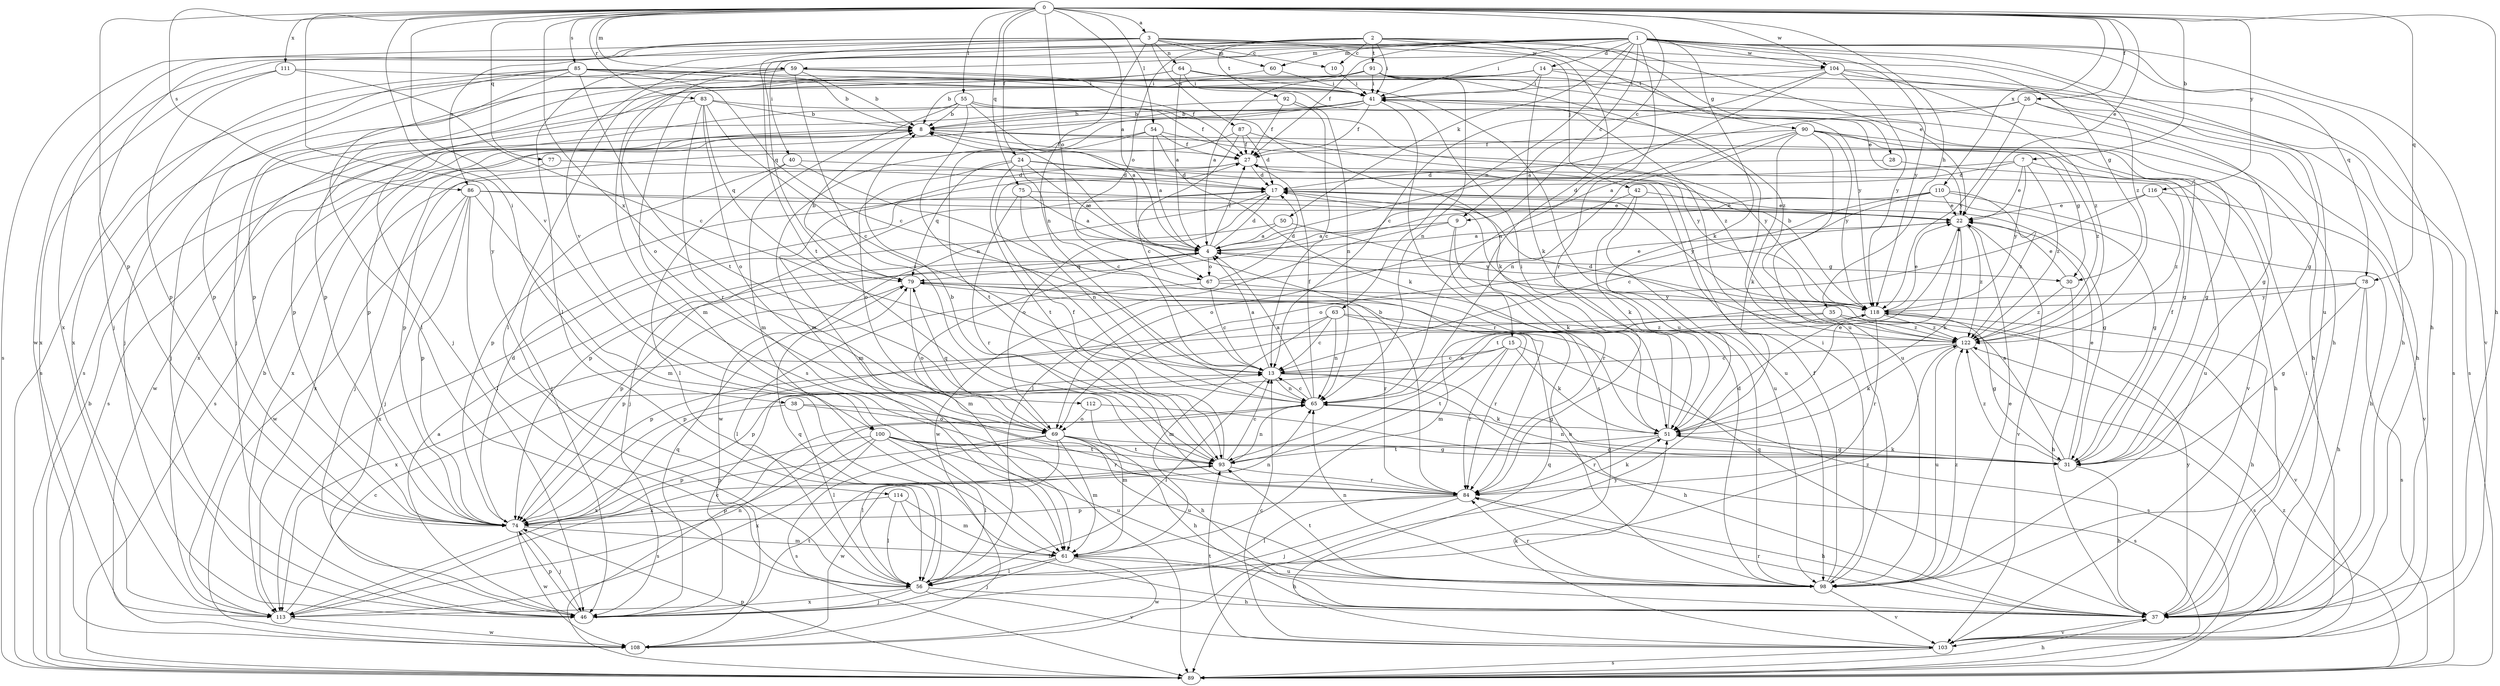 strict digraph  {
0;
1;
2;
3;
4;
7;
8;
9;
10;
13;
14;
15;
17;
22;
24;
26;
27;
28;
30;
31;
35;
37;
38;
40;
41;
42;
46;
50;
51;
54;
55;
56;
59;
60;
61;
63;
64;
65;
67;
69;
74;
75;
77;
78;
79;
83;
84;
85;
86;
87;
89;
90;
91;
92;
93;
98;
100;
103;
104;
108;
110;
111;
112;
113;
114;
116;
118;
122;
0 -> 3  [label=a];
0 -> 4  [label=a];
0 -> 7  [label=b];
0 -> 9  [label=c];
0 -> 22  [label=e];
0 -> 24  [label=f];
0 -> 26  [label=f];
0 -> 35  [label=h];
0 -> 37  [label=h];
0 -> 38  [label=i];
0 -> 54  [label=l];
0 -> 55  [label=l];
0 -> 59  [label=m];
0 -> 67  [label=o];
0 -> 74  [label=p];
0 -> 75  [label=q];
0 -> 77  [label=q];
0 -> 78  [label=q];
0 -> 83  [label=r];
0 -> 85  [label=s];
0 -> 86  [label=s];
0 -> 100  [label=v];
0 -> 104  [label=w];
0 -> 110  [label=x];
0 -> 111  [label=x];
0 -> 112  [label=x];
0 -> 114  [label=y];
0 -> 116  [label=y];
1 -> 9  [label=c];
1 -> 14  [label=d];
1 -> 27  [label=f];
1 -> 37  [label=h];
1 -> 40  [label=i];
1 -> 41  [label=i];
1 -> 50  [label=k];
1 -> 51  [label=k];
1 -> 56  [label=l];
1 -> 59  [label=m];
1 -> 60  [label=m];
1 -> 63  [label=n];
1 -> 78  [label=q];
1 -> 84  [label=r];
1 -> 98  [label=u];
1 -> 100  [label=v];
1 -> 103  [label=v];
1 -> 104  [label=w];
1 -> 118  [label=y];
1 -> 122  [label=z];
2 -> 10  [label=c];
2 -> 15  [label=d];
2 -> 22  [label=e];
2 -> 28  [label=g];
2 -> 41  [label=i];
2 -> 67  [label=o];
2 -> 79  [label=q];
2 -> 90  [label=t];
2 -> 91  [label=t];
2 -> 92  [label=t];
2 -> 113  [label=x];
3 -> 10  [label=c];
3 -> 30  [label=g];
3 -> 42  [label=j];
3 -> 46  [label=j];
3 -> 60  [label=m];
3 -> 64  [label=n];
3 -> 65  [label=n];
3 -> 86  [label=s];
3 -> 87  [label=s];
3 -> 89  [label=s];
3 -> 93  [label=t];
3 -> 104  [label=w];
3 -> 108  [label=w];
4 -> 17  [label=d];
4 -> 27  [label=f];
4 -> 30  [label=g];
4 -> 61  [label=m];
4 -> 67  [label=o];
4 -> 74  [label=p];
4 -> 79  [label=q];
7 -> 17  [label=d];
7 -> 22  [label=e];
7 -> 74  [label=p];
7 -> 98  [label=u];
7 -> 118  [label=y];
7 -> 122  [label=z];
8 -> 27  [label=f];
8 -> 30  [label=g];
8 -> 31  [label=g];
8 -> 89  [label=s];
8 -> 108  [label=w];
8 -> 113  [label=x];
9 -> 4  [label=a];
9 -> 51  [label=k];
9 -> 84  [label=r];
9 -> 108  [label=w];
10 -> 41  [label=i];
13 -> 4  [label=a];
13 -> 31  [label=g];
13 -> 37  [label=h];
13 -> 56  [label=l];
13 -> 65  [label=n];
14 -> 8  [label=b];
14 -> 22  [label=e];
14 -> 41  [label=i];
14 -> 51  [label=k];
14 -> 61  [label=m];
14 -> 74  [label=p];
14 -> 89  [label=s];
15 -> 13  [label=c];
15 -> 51  [label=k];
15 -> 74  [label=p];
15 -> 84  [label=r];
15 -> 89  [label=s];
15 -> 93  [label=t];
17 -> 22  [label=e];
17 -> 31  [label=g];
17 -> 46  [label=j];
17 -> 69  [label=o];
17 -> 108  [label=w];
17 -> 118  [label=y];
22 -> 4  [label=a];
22 -> 51  [label=k];
22 -> 93  [label=t];
22 -> 103  [label=v];
22 -> 122  [label=z];
24 -> 4  [label=a];
24 -> 13  [label=c];
24 -> 17  [label=d];
24 -> 69  [label=o];
24 -> 79  [label=q];
24 -> 93  [label=t];
24 -> 98  [label=u];
26 -> 4  [label=a];
26 -> 8  [label=b];
26 -> 31  [label=g];
26 -> 37  [label=h];
26 -> 118  [label=y];
27 -> 17  [label=d];
27 -> 61  [label=m];
27 -> 113  [label=x];
28 -> 17  [label=d];
28 -> 37  [label=h];
30 -> 22  [label=e];
30 -> 37  [label=h];
30 -> 122  [label=z];
31 -> 4  [label=a];
31 -> 22  [label=e];
31 -> 27  [label=f];
31 -> 37  [label=h];
31 -> 51  [label=k];
31 -> 65  [label=n];
31 -> 122  [label=z];
35 -> 65  [label=n];
35 -> 103  [label=v];
35 -> 113  [label=x];
35 -> 122  [label=z];
37 -> 79  [label=q];
37 -> 84  [label=r];
37 -> 103  [label=v];
37 -> 118  [label=y];
38 -> 37  [label=h];
38 -> 56  [label=l];
38 -> 69  [label=o];
38 -> 113  [label=x];
40 -> 17  [label=d];
40 -> 46  [label=j];
40 -> 56  [label=l];
40 -> 84  [label=r];
41 -> 8  [label=b];
41 -> 27  [label=f];
41 -> 37  [label=h];
41 -> 61  [label=m];
41 -> 74  [label=p];
41 -> 89  [label=s];
41 -> 113  [label=x];
42 -> 22  [label=e];
42 -> 51  [label=k];
42 -> 69  [label=o];
42 -> 98  [label=u];
46 -> 4  [label=a];
46 -> 13  [label=c];
46 -> 74  [label=p];
46 -> 79  [label=q];
46 -> 93  [label=t];
50 -> 4  [label=a];
50 -> 113  [label=x];
50 -> 118  [label=y];
51 -> 22  [label=e];
51 -> 31  [label=g];
51 -> 41  [label=i];
51 -> 84  [label=r];
51 -> 93  [label=t];
54 -> 4  [label=a];
54 -> 27  [label=f];
54 -> 51  [label=k];
54 -> 74  [label=p];
54 -> 93  [label=t];
54 -> 118  [label=y];
55 -> 4  [label=a];
55 -> 8  [label=b];
55 -> 27  [label=f];
55 -> 61  [label=m];
55 -> 65  [label=n];
55 -> 74  [label=p];
55 -> 122  [label=z];
56 -> 37  [label=h];
56 -> 46  [label=j];
56 -> 79  [label=q];
56 -> 103  [label=v];
56 -> 113  [label=x];
56 -> 122  [label=z];
59 -> 8  [label=b];
59 -> 27  [label=f];
59 -> 41  [label=i];
59 -> 46  [label=j];
59 -> 69  [label=o];
59 -> 89  [label=s];
59 -> 93  [label=t];
60 -> 41  [label=i];
60 -> 89  [label=s];
61 -> 37  [label=h];
61 -> 46  [label=j];
61 -> 56  [label=l];
61 -> 98  [label=u];
61 -> 108  [label=w];
63 -> 13  [label=c];
63 -> 61  [label=m];
63 -> 65  [label=n];
63 -> 74  [label=p];
63 -> 84  [label=r];
63 -> 122  [label=z];
64 -> 4  [label=a];
64 -> 37  [label=h];
64 -> 41  [label=i];
64 -> 56  [label=l];
64 -> 89  [label=s];
64 -> 98  [label=u];
65 -> 4  [label=a];
65 -> 13  [label=c];
65 -> 27  [label=f];
65 -> 51  [label=k];
65 -> 113  [label=x];
67 -> 13  [label=c];
67 -> 17  [label=d];
67 -> 22  [label=e];
67 -> 56  [label=l];
67 -> 98  [label=u];
69 -> 31  [label=g];
69 -> 37  [label=h];
69 -> 56  [label=l];
69 -> 61  [label=m];
69 -> 74  [label=p];
69 -> 79  [label=q];
69 -> 89  [label=s];
69 -> 93  [label=t];
69 -> 98  [label=u];
74 -> 17  [label=d];
74 -> 46  [label=j];
74 -> 61  [label=m];
74 -> 65  [label=n];
74 -> 108  [label=w];
75 -> 4  [label=a];
75 -> 22  [label=e];
75 -> 65  [label=n];
75 -> 84  [label=r];
77 -> 17  [label=d];
77 -> 46  [label=j];
78 -> 31  [label=g];
78 -> 37  [label=h];
78 -> 61  [label=m];
78 -> 89  [label=s];
78 -> 118  [label=y];
79 -> 8  [label=b];
79 -> 69  [label=o];
79 -> 74  [label=p];
79 -> 84  [label=r];
79 -> 118  [label=y];
83 -> 8  [label=b];
83 -> 13  [label=c];
83 -> 46  [label=j];
83 -> 51  [label=k];
83 -> 69  [label=o];
83 -> 79  [label=q];
83 -> 84  [label=r];
84 -> 8  [label=b];
84 -> 37  [label=h];
84 -> 46  [label=j];
84 -> 51  [label=k];
84 -> 56  [label=l];
84 -> 74  [label=p];
85 -> 8  [label=b];
85 -> 13  [label=c];
85 -> 41  [label=i];
85 -> 46  [label=j];
85 -> 56  [label=l];
85 -> 74  [label=p];
85 -> 93  [label=t];
85 -> 113  [label=x];
85 -> 122  [label=z];
86 -> 22  [label=e];
86 -> 31  [label=g];
86 -> 46  [label=j];
86 -> 56  [label=l];
86 -> 61  [label=m];
86 -> 74  [label=p];
86 -> 108  [label=w];
87 -> 13  [label=c];
87 -> 17  [label=d];
87 -> 27  [label=f];
87 -> 89  [label=s];
87 -> 118  [label=y];
89 -> 8  [label=b];
89 -> 37  [label=h];
89 -> 74  [label=p];
89 -> 122  [label=z];
90 -> 4  [label=a];
90 -> 27  [label=f];
90 -> 31  [label=g];
90 -> 51  [label=k];
90 -> 65  [label=n];
90 -> 98  [label=u];
90 -> 103  [label=v];
90 -> 118  [label=y];
90 -> 122  [label=z];
91 -> 4  [label=a];
91 -> 37  [label=h];
91 -> 41  [label=i];
91 -> 46  [label=j];
91 -> 65  [label=n];
91 -> 74  [label=p];
91 -> 98  [label=u];
91 -> 118  [label=y];
92 -> 8  [label=b];
92 -> 13  [label=c];
92 -> 27  [label=f];
92 -> 65  [label=n];
93 -> 8  [label=b];
93 -> 13  [label=c];
93 -> 27  [label=f];
93 -> 65  [label=n];
93 -> 84  [label=r];
93 -> 108  [label=w];
98 -> 17  [label=d];
98 -> 22  [label=e];
98 -> 27  [label=f];
98 -> 41  [label=i];
98 -> 65  [label=n];
98 -> 84  [label=r];
98 -> 93  [label=t];
98 -> 103  [label=v];
98 -> 122  [label=z];
100 -> 31  [label=g];
100 -> 56  [label=l];
100 -> 74  [label=p];
100 -> 84  [label=r];
100 -> 89  [label=s];
100 -> 93  [label=t];
100 -> 98  [label=u];
100 -> 113  [label=x];
103 -> 13  [label=c];
103 -> 41  [label=i];
103 -> 51  [label=k];
103 -> 79  [label=q];
103 -> 89  [label=s];
103 -> 93  [label=t];
104 -> 13  [label=c];
104 -> 31  [label=g];
104 -> 41  [label=i];
104 -> 65  [label=n];
104 -> 89  [label=s];
104 -> 118  [label=y];
104 -> 122  [label=z];
108 -> 118  [label=y];
110 -> 13  [label=c];
110 -> 22  [label=e];
110 -> 37  [label=h];
110 -> 69  [label=o];
110 -> 74  [label=p];
110 -> 122  [label=z];
111 -> 13  [label=c];
111 -> 41  [label=i];
111 -> 74  [label=p];
111 -> 113  [label=x];
112 -> 61  [label=m];
112 -> 69  [label=o];
112 -> 89  [label=s];
113 -> 8  [label=b];
113 -> 13  [label=c];
113 -> 65  [label=n];
113 -> 108  [label=w];
114 -> 37  [label=h];
114 -> 56  [label=l];
114 -> 61  [label=m];
114 -> 74  [label=p];
116 -> 22  [label=e];
116 -> 56  [label=l];
116 -> 103  [label=v];
116 -> 122  [label=z];
118 -> 8  [label=b];
118 -> 22  [label=e];
118 -> 31  [label=g];
118 -> 37  [label=h];
118 -> 74  [label=p];
118 -> 84  [label=r];
118 -> 122  [label=z];
122 -> 13  [label=c];
122 -> 17  [label=d];
122 -> 51  [label=k];
122 -> 89  [label=s];
122 -> 98  [label=u];
}
